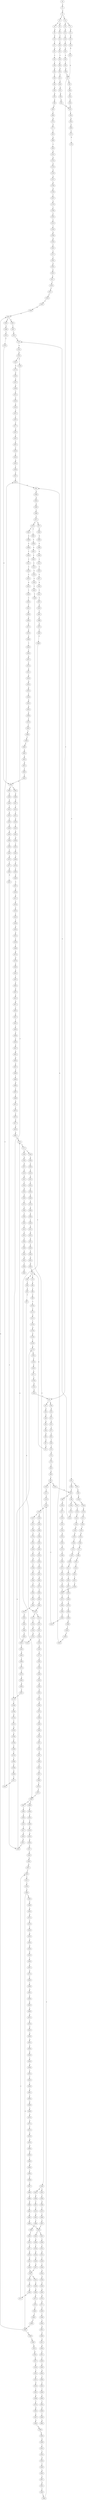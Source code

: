 strict digraph  {
	S0 -> S1 [ label = C ];
	S1 -> S2 [ label = G ];
	S2 -> S3 [ label = T ];
	S2 -> S4 [ label = C ];
	S3 -> S5 [ label = G ];
	S3 -> S6 [ label = A ];
	S4 -> S7 [ label = C ];
	S4 -> S8 [ label = A ];
	S5 -> S9 [ label = G ];
	S6 -> S10 [ label = G ];
	S7 -> S11 [ label = G ];
	S8 -> S12 [ label = G ];
	S9 -> S13 [ label = G ];
	S10 -> S14 [ label = C ];
	S11 -> S15 [ label = G ];
	S12 -> S16 [ label = C ];
	S13 -> S17 [ label = T ];
	S14 -> S18 [ label = C ];
	S15 -> S19 [ label = T ];
	S16 -> S20 [ label = C ];
	S17 -> S21 [ label = A ];
	S18 -> S22 [ label = G ];
	S19 -> S23 [ label = G ];
	S20 -> S24 [ label = G ];
	S21 -> S25 [ label = C ];
	S22 -> S26 [ label = C ];
	S23 -> S27 [ label = G ];
	S24 -> S28 [ label = G ];
	S25 -> S29 [ label = T ];
	S26 -> S30 [ label = T ];
	S27 -> S31 [ label = T ];
	S27 -> S32 [ label = A ];
	S28 -> S33 [ label = T ];
	S29 -> S34 [ label = A ];
	S30 -> S35 [ label = G ];
	S31 -> S36 [ label = G ];
	S31 -> S37 [ label = T ];
	S32 -> S38 [ label = A ];
	S33 -> S39 [ label = G ];
	S34 -> S40 [ label = T ];
	S35 -> S41 [ label = G ];
	S36 -> S42 [ label = G ];
	S37 -> S43 [ label = A ];
	S38 -> S44 [ label = G ];
	S39 -> S27 [ label = G ];
	S40 -> S45 [ label = T ];
	S41 -> S46 [ label = A ];
	S42 -> S47 [ label = A ];
	S43 -> S48 [ label = G ];
	S44 -> S49 [ label = A ];
	S45 -> S50 [ label = G ];
	S46 -> S51 [ label = A ];
	S47 -> S52 [ label = A ];
	S48 -> S53 [ label = A ];
	S49 -> S54 [ label = A ];
	S50 -> S55 [ label = G ];
	S51 -> S56 [ label = G ];
	S52 -> S57 [ label = C ];
	S53 -> S58 [ label = A ];
	S54 -> S59 [ label = C ];
	S55 -> S60 [ label = A ];
	S56 -> S61 [ label = A ];
	S57 -> S62 [ label = C ];
	S58 -> S63 [ label = G ];
	S59 -> S64 [ label = G ];
	S60 -> S65 [ label = A ];
	S61 -> S54 [ label = A ];
	S62 -> S66 [ label = T ];
	S63 -> S67 [ label = G ];
	S64 -> S68 [ label = G ];
	S65 -> S69 [ label = C ];
	S66 -> S70 [ label = C ];
	S67 -> S71 [ label = G ];
	S68 -> S72 [ label = C ];
	S69 -> S73 [ label = G ];
	S70 -> S74 [ label = G ];
	S71 -> S75 [ label = G ];
	S72 -> S76 [ label = A ];
	S73 -> S77 [ label = G ];
	S74 -> S78 [ label = G ];
	S75 -> S79 [ label = T ];
	S75 -> S80 [ label = G ];
	S76 -> S81 [ label = C ];
	S77 -> S82 [ label = T ];
	S78 -> S83 [ label = C ];
	S79 -> S84 [ label = C ];
	S80 -> S85 [ label = T ];
	S81 -> S86 [ label = C ];
	S81 -> S87 [ label = T ];
	S82 -> S88 [ label = A ];
	S83 -> S89 [ label = A ];
	S84 -> S90 [ label = T ];
	S85 -> S91 [ label = C ];
	S86 -> S92 [ label = G ];
	S87 -> S93 [ label = G ];
	S88 -> S94 [ label = C ];
	S89 -> S95 [ label = C ];
	S90 -> S96 [ label = C ];
	S91 -> S97 [ label = C ];
	S92 -> S98 [ label = A ];
	S92 -> S99 [ label = G ];
	S93 -> S100 [ label = G ];
	S94 -> S101 [ label = G ];
	S95 -> S102 [ label = G ];
	S95 -> S103 [ label = C ];
	S96 -> S104 [ label = T ];
	S97 -> S105 [ label = G ];
	S98 -> S106 [ label = G ];
	S98 -> S107 [ label = A ];
	S99 -> S108 [ label = G ];
	S100 -> S109 [ label = G ];
	S101 -> S110 [ label = A ];
	S102 -> S111 [ label = C ];
	S103 -> S92 [ label = G ];
	S104 -> S112 [ label = C ];
	S105 -> S113 [ label = C ];
	S105 -> S114 [ label = T ];
	S106 -> S115 [ label = T ];
	S107 -> S116 [ label = T ];
	S108 -> S117 [ label = A ];
	S109 -> S118 [ label = A ];
	S110 -> S119 [ label = A ];
	S111 -> S120 [ label = G ];
	S112 -> S121 [ label = G ];
	S113 -> S122 [ label = C ];
	S114 -> S123 [ label = C ];
	S115 -> S124 [ label = C ];
	S116 -> S125 [ label = G ];
	S117 -> S126 [ label = A ];
	S118 -> S127 [ label = A ];
	S119 -> S128 [ label = G ];
	S120 -> S129 [ label = C ];
	S121 -> S130 [ label = T ];
	S122 -> S131 [ label = G ];
	S123 -> S132 [ label = G ];
	S124 -> S133 [ label = C ];
	S125 -> S134 [ label = T ];
	S126 -> S135 [ label = T ];
	S127 -> S136 [ label = C ];
	S128 -> S137 [ label = A ];
	S129 -> S138 [ label = G ];
	S130 -> S139 [ label = G ];
	S131 -> S140 [ label = G ];
	S132 -> S141 [ label = G ];
	S133 -> S142 [ label = A ];
	S134 -> S143 [ label = A ];
	S135 -> S144 [ label = T ];
	S136 -> S145 [ label = T ];
	S137 -> S146 [ label = A ];
	S138 -> S147 [ label = C ];
	S138 -> S148 [ label = G ];
	S139 -> S149 [ label = G ];
	S140 -> S150 [ label = A ];
	S141 -> S151 [ label = A ];
	S142 -> S152 [ label = G ];
	S143 -> S153 [ label = G ];
	S144 -> S154 [ label = G ];
	S145 -> S155 [ label = G ];
	S146 -> S156 [ label = G ];
	S147 -> S157 [ label = G ];
	S148 -> S158 [ label = C ];
	S149 -> S159 [ label = T ];
	S150 -> S160 [ label = A ];
	S151 -> S161 [ label = A ];
	S152 -> S162 [ label = T ];
	S152 -> S163 [ label = C ];
	S153 -> S164 [ label = T ];
	S154 -> S165 [ label = A ];
	S155 -> S166 [ label = G ];
	S156 -> S167 [ label = T ];
	S157 -> S168 [ label = T ];
	S158 -> S169 [ label = T ];
	S159 -> S170 [ label = A ];
	S160 -> S171 [ label = C ];
	S161 -> S172 [ label = C ];
	S162 -> S173 [ label = A ];
	S163 -> S174 [ label = T ];
	S164 -> S175 [ label = T ];
	S165 -> S176 [ label = A ];
	S166 -> S177 [ label = A ];
	S167 -> S178 [ label = G ];
	S168 -> S179 [ label = C ];
	S169 -> S180 [ label = G ];
	S170 -> S181 [ label = C ];
	S171 -> S182 [ label = T ];
	S172 -> S183 [ label = A ];
	S172 -> S184 [ label = T ];
	S173 -> S185 [ label = G ];
	S174 -> S186 [ label = T ];
	S175 -> S187 [ label = T ];
	S176 -> S188 [ label = C ];
	S177 -> S189 [ label = C ];
	S178 -> S190 [ label = T ];
	S179 -> S191 [ label = G ];
	S180 -> S192 [ label = G ];
	S181 -> S193 [ label = C ];
	S182 -> S194 [ label = G ];
	S183 -> S195 [ label = G ];
	S184 -> S196 [ label = A ];
	S185 -> S197 [ label = G ];
	S186 -> S198 [ label = C ];
	S187 -> S199 [ label = C ];
	S188 -> S200 [ label = C ];
	S189 -> S201 [ label = C ];
	S190 -> S202 [ label = C ];
	S191 -> S203 [ label = A ];
	S192 -> S204 [ label = A ];
	S193 -> S205 [ label = G ];
	S194 -> S206 [ label = C ];
	S195 -> S207 [ label = G ];
	S196 -> S208 [ label = C ];
	S197 -> S209 [ label = G ];
	S198 -> S210 [ label = A ];
	S199 -> S211 [ label = A ];
	S200 -> S212 [ label = C ];
	S201 -> S213 [ label = C ];
	S202 -> S214 [ label = C ];
	S203 -> S215 [ label = C ];
	S204 -> S216 [ label = A ];
	S205 -> S217 [ label = G ];
	S206 -> S218 [ label = A ];
	S207 -> S219 [ label = A ];
	S208 -> S220 [ label = A ];
	S209 -> S221 [ label = T ];
	S210 -> S222 [ label = C ];
	S211 -> S223 [ label = C ];
	S212 -> S224 [ label = G ];
	S213 -> S225 [ label = G ];
	S214 -> S226 [ label = T ];
	S215 -> S227 [ label = G ];
	S216 -> S228 [ label = T ];
	S217 -> S229 [ label = T ];
	S218 -> S230 [ label = A ];
	S219 -> S231 [ label = A ];
	S220 -> S232 [ label = A ];
	S221 -> S233 [ label = C ];
	S222 -> S234 [ label = G ];
	S223 -> S235 [ label = T ];
	S224 -> S236 [ label = T ];
	S225 -> S237 [ label = T ];
	S226 -> S238 [ label = G ];
	S227 -> S239 [ label = C ];
	S228 -> S240 [ label = G ];
	S229 -> S241 [ label = G ];
	S230 -> S242 [ label = C ];
	S231 -> S243 [ label = T ];
	S232 -> S244 [ label = C ];
	S233 -> S245 [ label = A ];
	S234 -> S246 [ label = C ];
	S235 -> S247 [ label = C ];
	S236 -> S248 [ label = C ];
	S237 -> S249 [ label = C ];
	S238 -> S250 [ label = G ];
	S239 -> S251 [ label = G ];
	S240 -> S252 [ label = G ];
	S241 -> S253 [ label = G ];
	S242 -> S254 [ label = C ];
	S243 -> S255 [ label = A ];
	S244 -> S256 [ label = G ];
	S245 -> S257 [ label = C ];
	S246 -> S258 [ label = C ];
	S247 -> S259 [ label = C ];
	S248 -> S260 [ label = T ];
	S249 -> S260 [ label = T ];
	S250 -> S261 [ label = C ];
	S251 -> S262 [ label = C ];
	S252 -> S263 [ label = G ];
	S253 -> S31 [ label = T ];
	S254 -> S264 [ label = A ];
	S255 -> S265 [ label = G ];
	S256 -> S266 [ label = A ];
	S257 -> S267 [ label = T ];
	S258 -> S268 [ label = C ];
	S259 -> S269 [ label = T ];
	S260 -> S270 [ label = C ];
	S261 -> S271 [ label = C ];
	S262 -> S272 [ label = C ];
	S263 -> S273 [ label = G ];
	S264 -> S274 [ label = G ];
	S265 -> S275 [ label = T ];
	S266 -> S276 [ label = A ];
	S267 -> S277 [ label = C ];
	S268 -> S278 [ label = T ];
	S269 -> S279 [ label = T ];
	S270 -> S280 [ label = G ];
	S271 -> S281 [ label = T ];
	S272 -> S282 [ label = T ];
	S273 -> S283 [ label = T ];
	S274 -> S284 [ label = A ];
	S275 -> S285 [ label = C ];
	S276 -> S286 [ label = A ];
	S277 -> S287 [ label = G ];
	S278 -> S288 [ label = T ];
	S279 -> S289 [ label = T ];
	S280 -> S290 [ label = G ];
	S281 -> S291 [ label = G ];
	S282 -> S292 [ label = C ];
	S283 -> S293 [ label = C ];
	S284 -> S294 [ label = A ];
	S285 -> S295 [ label = T ];
	S286 -> S296 [ label = A ];
	S287 -> S297 [ label = C ];
	S288 -> S298 [ label = C ];
	S289 -> S299 [ label = C ];
	S290 -> S300 [ label = C ];
	S291 -> S301 [ label = G ];
	S292 -> S302 [ label = G ];
	S293 -> S303 [ label = C ];
	S294 -> S304 [ label = C ];
	S295 -> S305 [ label = C ];
	S296 -> S306 [ label = C ];
	S297 -> S307 [ label = T ];
	S298 -> S308 [ label = A ];
	S299 -> S309 [ label = A ];
	S300 -> S310 [ label = A ];
	S301 -> S311 [ label = G ];
	S302 -> S312 [ label = G ];
	S303 -> S105 [ label = G ];
	S304 -> S313 [ label = A ];
	S305 -> S314 [ label = T ];
	S306 -> S315 [ label = A ];
	S307 -> S316 [ label = T ];
	S308 -> S317 [ label = T ];
	S309 -> S318 [ label = T ];
	S310 -> S95 [ label = C ];
	S311 -> S319 [ label = T ];
	S312 -> S320 [ label = G ];
	S313 -> S321 [ label = G ];
	S314 -> S322 [ label = C ];
	S315 -> S323 [ label = G ];
	S316 -> S324 [ label = C ];
	S317 -> S325 [ label = C ];
	S318 -> S326 [ label = C ];
	S319 -> S327 [ label = C ];
	S320 -> S328 [ label = C ];
	S321 -> S329 [ label = C ];
	S322 -> S330 [ label = T ];
	S323 -> S331 [ label = A ];
	S324 -> S332 [ label = A ];
	S325 -> S333 [ label = C ];
	S326 -> S334 [ label = C ];
	S327 -> S335 [ label = C ];
	S328 -> S336 [ label = T ];
	S329 -> S337 [ label = C ];
	S330 -> S338 [ label = G ];
	S331 -> S339 [ label = A ];
	S332 -> S340 [ label = T ];
	S333 -> S341 [ label = A ];
	S334 -> S341 [ label = A ];
	S335 -> S342 [ label = C ];
	S336 -> S343 [ label = C ];
	S337 -> S344 [ label = G ];
	S338 -> S345 [ label = A ];
	S339 -> S346 [ label = G ];
	S340 -> S347 [ label = C ];
	S341 -> S348 [ label = G ];
	S342 -> S349 [ label = G ];
	S343 -> S350 [ label = A ];
	S344 -> S351 [ label = T ];
	S345 -> S352 [ label = G ];
	S346 -> S353 [ label = G ];
	S347 -> S333 [ label = C ];
	S348 -> S354 [ label = A ];
	S349 -> S355 [ label = A ];
	S350 -> S356 [ label = C ];
	S351 -> S357 [ label = C ];
	S352 -> S358 [ label = T ];
	S353 -> S359 [ label = G ];
	S354 -> S360 [ label = A ];
	S355 -> S361 [ label = G ];
	S355 -> S362 [ label = A ];
	S356 -> S363 [ label = G ];
	S357 -> S364 [ label = C ];
	S358 -> S365 [ label = A ];
	S359 -> S75 [ label = G ];
	S360 -> S366 [ label = C ];
	S361 -> S367 [ label = T ];
	S362 -> S368 [ label = G ];
	S363 -> S369 [ label = T ];
	S364 -> S370 [ label = T ];
	S366 -> S371 [ label = C ];
	S367 -> S372 [ label = C ];
	S368 -> S373 [ label = T ];
	S369 -> S374 [ label = C ];
	S370 -> S375 [ label = C ];
	S371 -> S376 [ label = A ];
	S371 -> S377 [ label = G ];
	S372 -> S133 [ label = C ];
	S373 -> S378 [ label = C ];
	S374 -> S379 [ label = C ];
	S375 -> S380 [ label = T ];
	S376 -> S381 [ label = G ];
	S376 -> S382 [ label = C ];
	S377 -> S383 [ label = G ];
	S378 -> S384 [ label = G ];
	S379 -> S385 [ label = A ];
	S380 -> S386 [ label = T ];
	S380 -> S387 [ label = G ];
	S381 -> S388 [ label = A ];
	S382 -> S389 [ label = C ];
	S383 -> S390 [ label = A ];
	S384 -> S391 [ label = C ];
	S384 -> S392 [ label = A ];
	S385 -> S393 [ label = G ];
	S386 -> S394 [ label = C ];
	S387 -> S395 [ label = T ];
	S388 -> S396 [ label = C ];
	S389 -> S397 [ label = A ];
	S390 -> S398 [ label = C ];
	S391 -> S399 [ label = G ];
	S392 -> S400 [ label = G ];
	S393 -> S401 [ label = C ];
	S394 -> S402 [ label = T ];
	S395 -> S403 [ label = C ];
	S396 -> S404 [ label = T ];
	S397 -> S405 [ label = C ];
	S398 -> S406 [ label = G ];
	S399 -> S407 [ label = G ];
	S400 -> S408 [ label = G ];
	S401 -> S174 [ label = T ];
	S402 -> S409 [ label = C ];
	S403 -> S410 [ label = G ];
	S404 -> S411 [ label = C ];
	S405 -> S412 [ label = C ];
	S406 -> S413 [ label = C ];
	S407 -> S414 [ label = C ];
	S408 -> S415 [ label = T ];
	S409 -> S416 [ label = G ];
	S410 -> S417 [ label = T ];
	S411 -> S418 [ label = C ];
	S412 -> S419 [ label = C ];
	S413 -> S420 [ label = C ];
	S414 -> S421 [ label = T ];
	S415 -> S422 [ label = A ];
	S416 -> S423 [ label = G ];
	S417 -> S424 [ label = G ];
	S418 -> S425 [ label = C ];
	S419 -> S426 [ label = C ];
	S420 -> S427 [ label = C ];
	S421 -> S428 [ label = A ];
	S422 -> S429 [ label = T ];
	S423 -> S430 [ label = A ];
	S424 -> S431 [ label = G ];
	S425 -> S432 [ label = A ];
	S426 -> S433 [ label = T ];
	S427 -> S434 [ label = A ];
	S428 -> S435 [ label = T ];
	S429 -> S436 [ label = A ];
	S430 -> S437 [ label = G ];
	S431 -> S438 [ label = T ];
	S432 -> S439 [ label = T ];
	S433 -> S440 [ label = T ];
	S434 -> S441 [ label = T ];
	S435 -> S442 [ label = A ];
	S436 -> S443 [ label = A ];
	S437 -> S444 [ label = A ];
	S438 -> S170 [ label = A ];
	S439 -> S445 [ label = C ];
	S440 -> S446 [ label = C ];
	S441 -> S447 [ label = C ];
	S442 -> S448 [ label = G ];
	S443 -> S449 [ label = G ];
	S444 -> S450 [ label = G ];
	S445 -> S451 [ label = T ];
	S446 -> S452 [ label = C ];
	S446 -> S453 [ label = G ];
	S447 -> S454 [ label = G ];
	S448 -> S455 [ label = T ];
	S449 -> S456 [ label = T ];
	S450 -> S457 [ label = G ];
	S451 -> S458 [ label = G ];
	S452 -> S459 [ label = T ];
	S453 -> S460 [ label = A ];
	S454 -> S461 [ label = T ];
	S455 -> S462 [ label = A ];
	S456 -> S463 [ label = C ];
	S457 -> S464 [ label = T ];
	S458 -> S465 [ label = C ];
	S459 -> S466 [ label = G ];
	S460 -> S467 [ label = T ];
	S461 -> S468 [ label = C ];
	S462 -> S469 [ label = G ];
	S463 -> S470 [ label = G ];
	S464 -> S471 [ label = C ];
	S465 -> S472 [ label = C ];
	S466 -> S473 [ label = T ];
	S467 -> S474 [ label = C ];
	S468 -> S475 [ label = C ];
	S469 -> S476 [ label = C ];
	S470 -> S477 [ label = T ];
	S471 -> S478 [ label = C ];
	S472 -> S479 [ label = A ];
	S473 -> S480 [ label = C ];
	S474 -> S481 [ label = G ];
	S475 -> S482 [ label = T ];
	S476 -> S483 [ label = C ];
	S477 -> S484 [ label = G ];
	S478 -> S485 [ label = C ];
	S479 -> S486 [ label = G ];
	S480 -> S487 [ label = C ];
	S481 -> S488 [ label = T ];
	S482 -> S489 [ label = C ];
	S483 -> S490 [ label = G ];
	S484 -> S491 [ label = G ];
	S485 -> S492 [ label = A ];
	S485 -> S493 [ label = G ];
	S486 -> S494 [ label = T ];
	S487 -> S495 [ label = T ];
	S488 -> S496 [ label = T ];
	S489 -> S380 [ label = T ];
	S490 -> S497 [ label = A ];
	S491 -> S438 [ label = T ];
	S492 -> S498 [ label = G ];
	S493 -> S499 [ label = G ];
	S493 -> S355 [ label = A ];
	S494 -> S500 [ label = C ];
	S495 -> S501 [ label = A ];
	S495 -> S502 [ label = T ];
	S496 -> S503 [ label = T ];
	S497 -> S504 [ label = A ];
	S498 -> S505 [ label = A ];
	S499 -> S506 [ label = A ];
	S500 -> S507 [ label = G ];
	S501 -> S508 [ label = C ];
	S502 -> S509 [ label = G ];
	S503 -> S510 [ label = G ];
	S504 -> S511 [ label = A ];
	S505 -> S512 [ label = G ];
	S506 -> S513 [ label = G ];
	S507 -> S514 [ label = T ];
	S508 -> S515 [ label = T ];
	S509 -> S516 [ label = T ];
	S510 -> S517 [ label = T ];
	S511 -> S518 [ label = C ];
	S512 -> S519 [ label = C ];
	S513 -> S520 [ label = G ];
	S514 -> S521 [ label = A ];
	S515 -> S522 [ label = A ];
	S516 -> S523 [ label = A ];
	S517 -> S524 [ label = A ];
	S518 -> S525 [ label = C ];
	S519 -> S526 [ label = C ];
	S520 -> S527 [ label = C ];
	S521 -> S528 [ label = A ];
	S522 -> S529 [ label = C ];
	S523 -> S530 [ label = G ];
	S524 -> S531 [ label = G ];
	S525 -> S532 [ label = C ];
	S526 -> S533 [ label = A ];
	S527 -> S534 [ label = G ];
	S528 -> S535 [ label = G ];
	S529 -> S536 [ label = C ];
	S530 -> S537 [ label = G ];
	S531 -> S538 [ label = G ];
	S532 -> S539 [ label = C ];
	S533 -> S540 [ label = C ];
	S534 -> S541 [ label = T ];
	S535 -> S542 [ label = A ];
	S536 -> S543 [ label = A ];
	S537 -> S544 [ label = A ];
	S538 -> S544 [ label = A ];
	S539 -> S545 [ label = G ];
	S540 -> S546 [ label = G ];
	S541 -> S547 [ label = G ];
	S542 -> S548 [ label = C ];
	S543 -> S549 [ label = G ];
	S544 -> S550 [ label = G ];
	S544 -> S551 [ label = A ];
	S545 -> S552 [ label = A ];
	S546 -> S553 [ label = G ];
	S547 -> S554 [ label = G ];
	S548 -> S555 [ label = G ];
	S549 -> S556 [ label = G ];
	S550 -> S557 [ label = A ];
	S551 -> S558 [ label = A ];
	S552 -> S559 [ label = C ];
	S553 -> S560 [ label = T ];
	S554 -> S561 [ label = T ];
	S555 -> S562 [ label = G ];
	S556 -> S563 [ label = A ];
	S557 -> S564 [ label = G ];
	S558 -> S565 [ label = G ];
	S559 -> S566 [ label = T ];
	S560 -> S567 [ label = T ];
	S561 -> S568 [ label = A ];
	S562 -> S569 [ label = C ];
	S563 -> S570 [ label = G ];
	S564 -> S571 [ label = G ];
	S565 -> S572 [ label = G ];
	S566 -> S573 [ label = A ];
	S567 -> S574 [ label = A ];
	S568 -> S575 [ label = T ];
	S569 -> S576 [ label = T ];
	S570 -> S577 [ label = A ];
	S571 -> S464 [ label = T ];
	S572 -> S578 [ label = T ];
	S573 -> S579 [ label = G ];
	S574 -> S580 [ label = C ];
	S575 -> S581 [ label = G ];
	S576 -> S582 [ label = C ];
	S577 -> S583 [ label = G ];
	S578 -> S584 [ label = C ];
	S579 -> S585 [ label = A ];
	S580 -> S586 [ label = T ];
	S581 -> S587 [ label = A ];
	S582 -> S588 [ label = T ];
	S583 -> S589 [ label = T ];
	S584 -> S590 [ label = C ];
	S585 -> S591 [ label = A ];
	S586 -> S592 [ label = G ];
	S587 -> S593 [ label = G ];
	S588 -> S594 [ label = C ];
	S589 -> S595 [ label = C ];
	S590 -> S596 [ label = C ];
	S591 -> S597 [ label = T ];
	S592 -> S598 [ label = C ];
	S593 -> S599 [ label = C ];
	S594 -> S600 [ label = G ];
	S595 -> S601 [ label = A ];
	S596 -> S493 [ label = G ];
	S597 -> S602 [ label = C ];
	S598 -> S603 [ label = A ];
	S599 -> S604 [ label = G ];
	S600 -> S605 [ label = A ];
	S601 -> S606 [ label = G ];
	S602 -> S607 [ label = G ];
	S603 -> S608 [ label = G ];
	S604 -> S609 [ label = G ];
	S605 -> S610 [ label = A ];
	S606 -> S611 [ label = G ];
	S607 -> S612 [ label = G ];
	S608 -> S613 [ label = A ];
	S609 -> S614 [ label = T ];
	S610 -> S615 [ label = G ];
	S611 -> S616 [ label = A ];
	S612 -> S617 [ label = G ];
	S613 -> S618 [ label = C ];
	S614 -> S619 [ label = C ];
	S615 -> S620 [ label = T ];
	S616 -> S621 [ label = C ];
	S617 -> S622 [ label = T ];
	S618 -> S623 [ label = G ];
	S619 -> S624 [ label = G ];
	S620 -> S625 [ label = C ];
	S621 -> S626 [ label = C ];
	S622 -> S627 [ label = A ];
	S623 -> S628 [ label = G ];
	S624 -> S629 [ label = C ];
	S625 -> S384 [ label = G ];
	S626 -> S630 [ label = A ];
	S627 -> S631 [ label = T ];
	S628 -> S632 [ label = A ];
	S629 -> S633 [ label = A ];
	S630 -> S634 [ label = G ];
	S631 -> S635 [ label = C ];
	S632 -> S636 [ label = C ];
	S633 -> S637 [ label = C ];
	S634 -> S638 [ label = T ];
	S635 -> S639 [ label = C ];
	S636 -> S640 [ label = A ];
	S637 -> S641 [ label = G ];
	S638 -> S642 [ label = C ];
	S639 -> S643 [ label = C ];
	S640 -> S644 [ label = C ];
	S641 -> S645 [ label = C ];
	S642 -> S646 [ label = T ];
	S643 -> S647 [ label = G ];
	S644 -> S648 [ label = A ];
	S645 -> S649 [ label = G ];
	S646 -> S650 [ label = C ];
	S647 -> S651 [ label = A ];
	S648 -> S652 [ label = C ];
	S649 -> S129 [ label = C ];
	S650 -> S653 [ label = T ];
	S651 -> S654 [ label = A ];
	S652 -> S655 [ label = C ];
	S653 -> S656 [ label = G ];
	S654 -> S657 [ label = A ];
	S655 -> S658 [ label = T ];
	S656 -> S659 [ label = T ];
	S657 -> S660 [ label = G ];
	S658 -> S661 [ label = C ];
	S659 -> S662 [ label = A ];
	S660 -> S663 [ label = T ];
	S661 -> S664 [ label = T ];
	S663 -> S665 [ label = G ];
	S664 -> S666 [ label = A ];
	S665 -> S667 [ label = T ];
	S666 -> S668 [ label = G ];
	S667 -> S669 [ label = C ];
	S668 -> S670 [ label = A ];
	S669 -> S671 [ label = G ];
	S670 -> S672 [ label = A ];
	S671 -> S673 [ label = T ];
	S672 -> S674 [ label = C ];
	S673 -> S675 [ label = C ];
	S674 -> S676 [ label = G ];
	S675 -> S677 [ label = G ];
	S676 -> S678 [ label = A ];
	S677 -> S679 [ label = G ];
	S678 -> S680 [ label = G ];
	S679 -> S681 [ label = A ];
	S680 -> S682 [ label = G ];
	S681 -> S161 [ label = A ];
	S682 -> S683 [ label = T ];
	S683 -> S684 [ label = G ];
	S684 -> S685 [ label = T ];
	S685 -> S686 [ label = C ];
	S686 -> S687 [ label = C ];
	S687 -> S688 [ label = C ];
	S688 -> S689 [ label = T ];
	S689 -> S690 [ label = G ];
	S690 -> S691 [ label = T ];
	S691 -> S692 [ label = C ];
	S692 -> S693 [ label = C ];
	S693 -> S495 [ label = T ];
}
